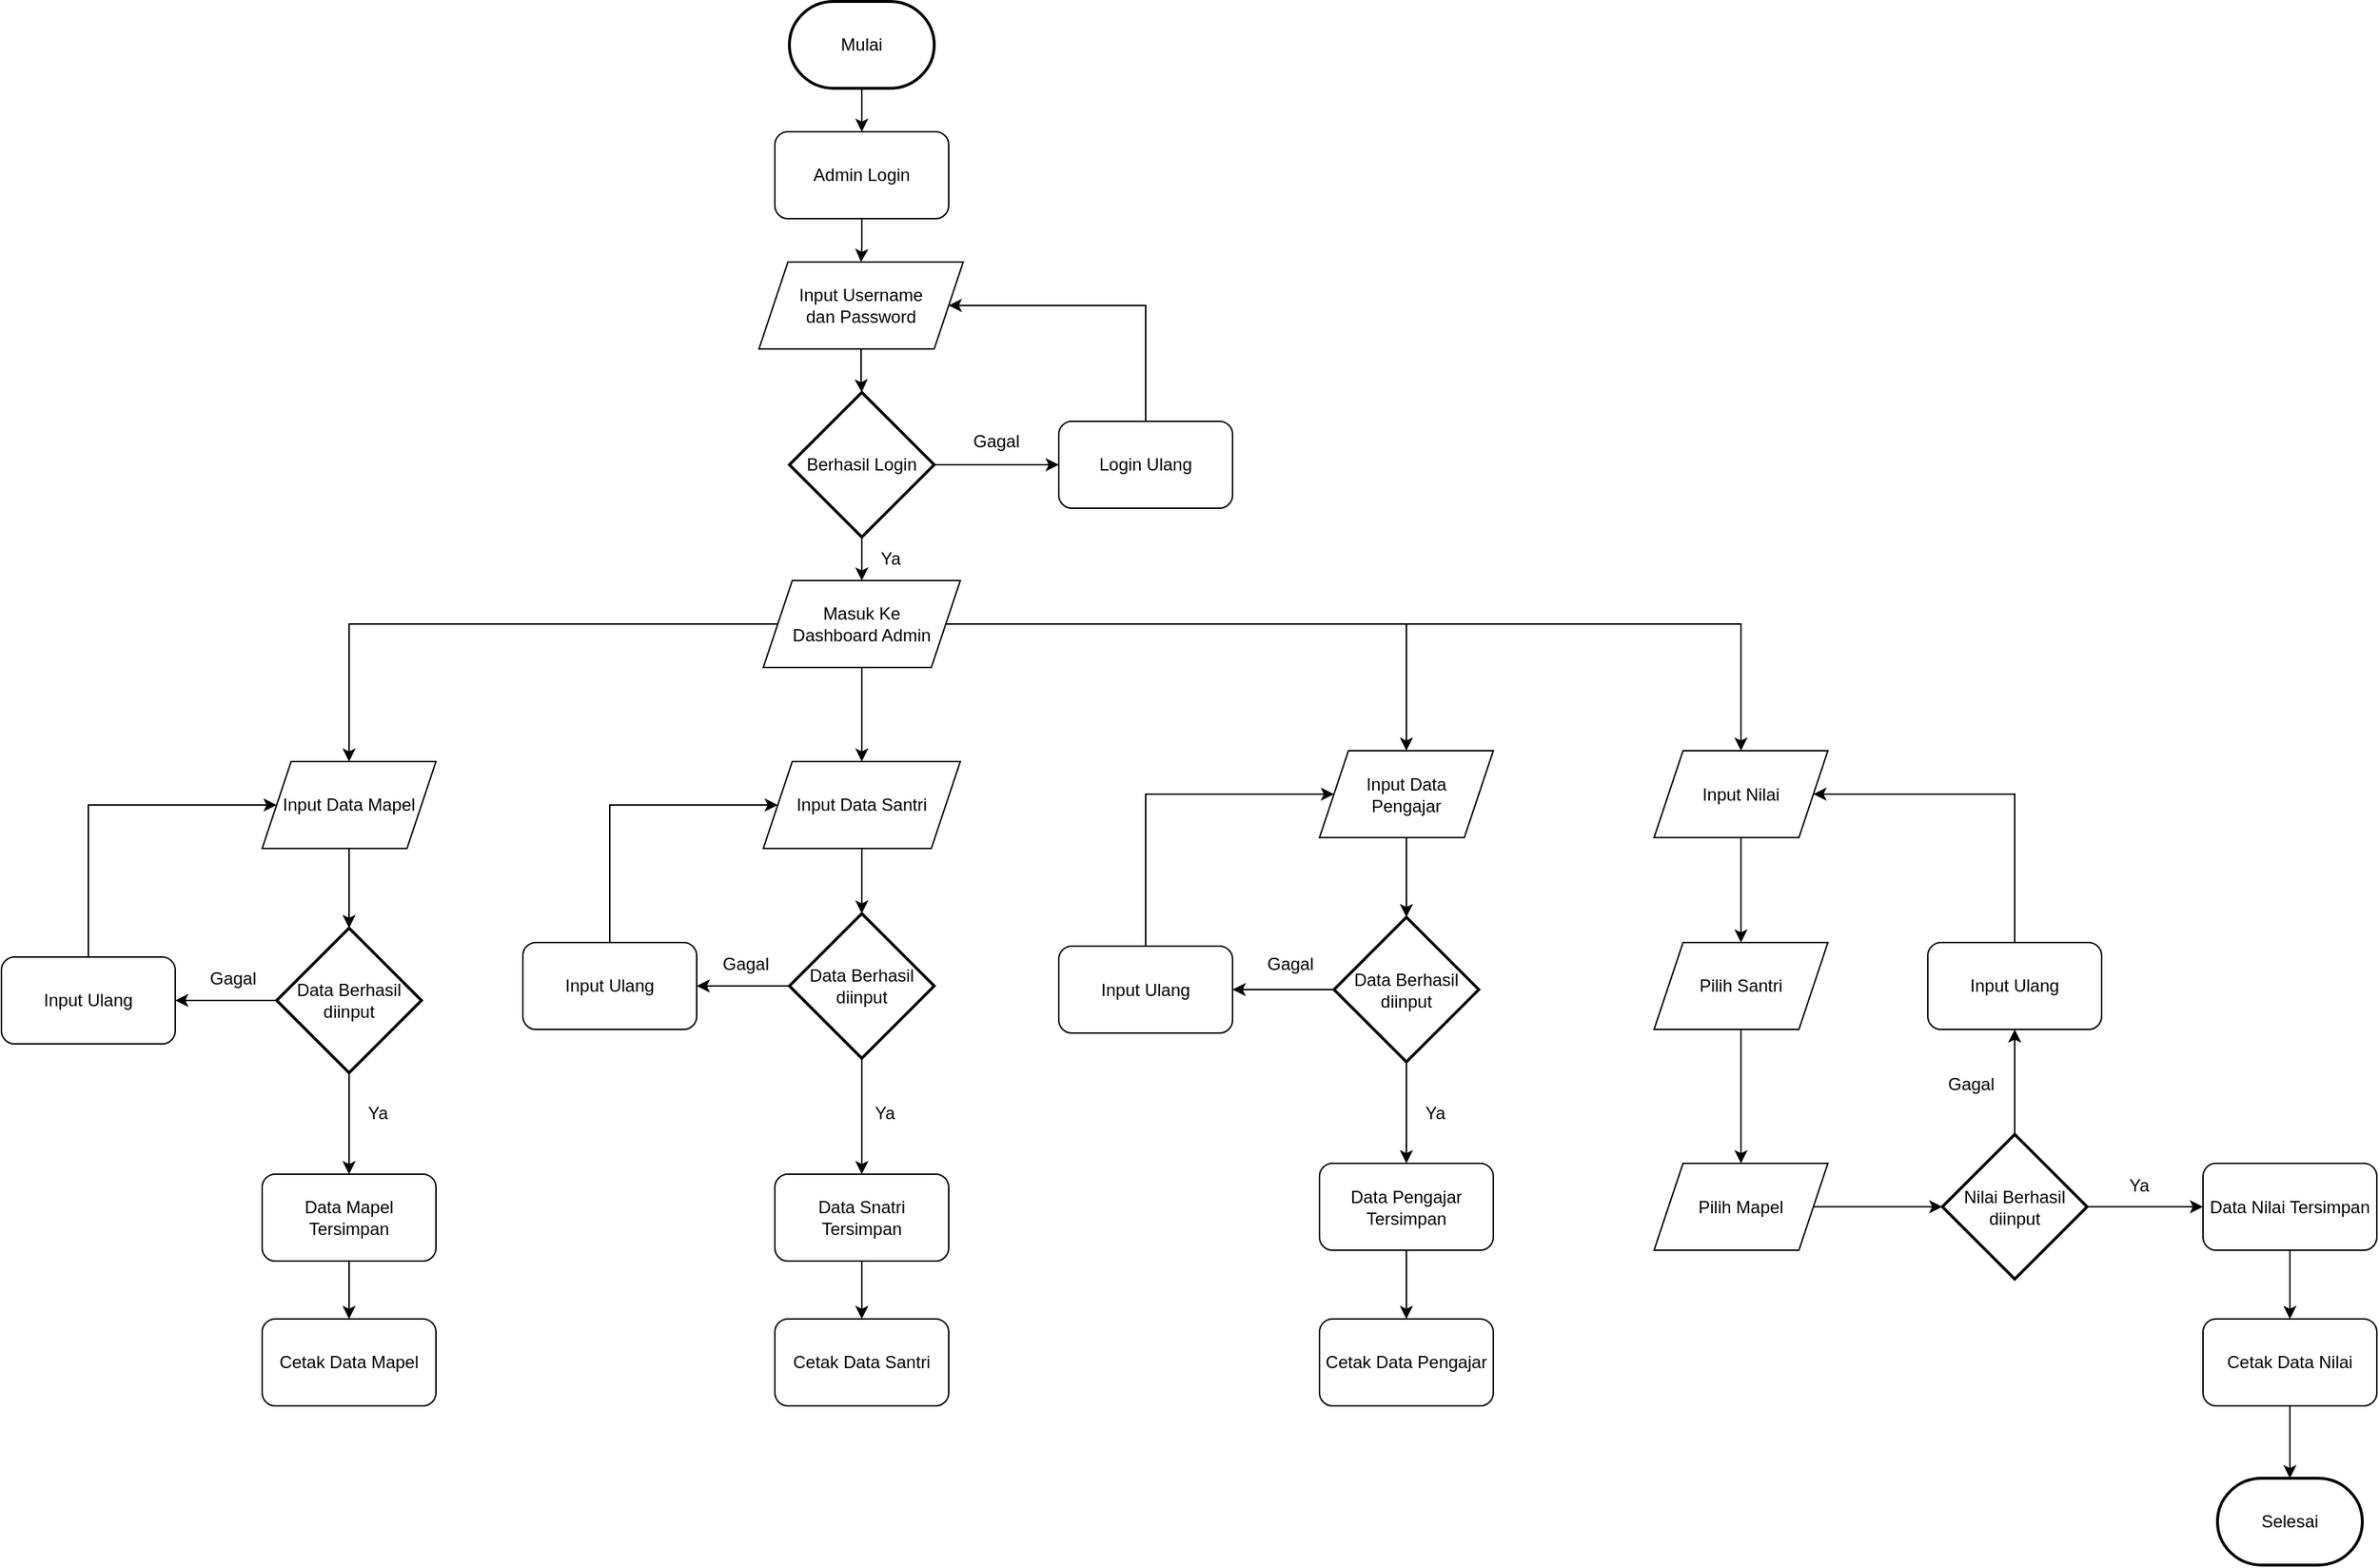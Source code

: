 <mxfile version="20.0.1" type="device"><diagram id="i_PU-kI0I2jNWwdZqVGD" name="Page-1"><mxGraphModel dx="2952" dy="1223" grid="1" gridSize="10" guides="1" tooltips="1" connect="1" arrows="1" fold="1" page="1" pageScale="1" pageWidth="827" pageHeight="1169" math="0" shadow="0"><root><mxCell id="0"/><mxCell id="1" parent="0"/><mxCell id="E5Xw_hPLVmj9Cg_2taMq-15" style="edgeStyle=orthogonalEdgeStyle;rounded=0;orthogonalLoop=1;jettySize=auto;html=1;" edge="1" parent="1" source="E5Xw_hPLVmj9Cg_2taMq-6" target="E5Xw_hPLVmj9Cg_2taMq-13"><mxGeometry relative="1" as="geometry"/></mxCell><mxCell id="E5Xw_hPLVmj9Cg_2taMq-16" style="edgeStyle=orthogonalEdgeStyle;rounded=0;orthogonalLoop=1;jettySize=auto;html=1;" edge="1" parent="1" source="E5Xw_hPLVmj9Cg_2taMq-6" target="E5Xw_hPLVmj9Cg_2taMq-12"><mxGeometry relative="1" as="geometry"/></mxCell><mxCell id="E5Xw_hPLVmj9Cg_2taMq-6" value="Berhasil Login" style="strokeWidth=2;html=1;shape=mxgraph.flowchart.decision;whiteSpace=wrap;" vertex="1" parent="1"><mxGeometry x="364" y="330" width="100" height="100" as="geometry"/></mxCell><mxCell id="E5Xw_hPLVmj9Cg_2taMq-18" style="edgeStyle=orthogonalEdgeStyle;rounded=0;orthogonalLoop=1;jettySize=auto;html=1;" edge="1" parent="1" source="E5Xw_hPLVmj9Cg_2taMq-8" target="E5Xw_hPLVmj9Cg_2taMq-11"><mxGeometry relative="1" as="geometry"/></mxCell><mxCell id="E5Xw_hPLVmj9Cg_2taMq-8" value="Admin Login" style="rounded=1;whiteSpace=wrap;html=1;" vertex="1" parent="1"><mxGeometry x="354" y="150" width="120" height="60" as="geometry"/></mxCell><mxCell id="E5Xw_hPLVmj9Cg_2taMq-19" style="edgeStyle=orthogonalEdgeStyle;rounded=0;orthogonalLoop=1;jettySize=auto;html=1;entryX=0.5;entryY=0;entryDx=0;entryDy=0;" edge="1" parent="1" source="E5Xw_hPLVmj9Cg_2taMq-9" target="E5Xw_hPLVmj9Cg_2taMq-8"><mxGeometry relative="1" as="geometry"/></mxCell><mxCell id="E5Xw_hPLVmj9Cg_2taMq-9" value="Mulai" style="strokeWidth=2;html=1;shape=mxgraph.flowchart.terminator;whiteSpace=wrap;" vertex="1" parent="1"><mxGeometry x="364" y="60" width="100" height="60" as="geometry"/></mxCell><mxCell id="E5Xw_hPLVmj9Cg_2taMq-17" style="edgeStyle=orthogonalEdgeStyle;rounded=0;orthogonalLoop=1;jettySize=auto;html=1;" edge="1" parent="1" source="E5Xw_hPLVmj9Cg_2taMq-11" target="E5Xw_hPLVmj9Cg_2taMq-6"><mxGeometry relative="1" as="geometry"/></mxCell><mxCell id="E5Xw_hPLVmj9Cg_2taMq-11" value="&lt;span style=&quot;&quot;&gt;Input Username &lt;br&gt;dan Password&lt;/span&gt;" style="shape=parallelogram;perimeter=parallelogramPerimeter;whiteSpace=wrap;html=1;fixedSize=1;" vertex="1" parent="1"><mxGeometry x="343" y="240" width="141" height="60" as="geometry"/></mxCell><mxCell id="E5Xw_hPLVmj9Cg_2taMq-21" style="edgeStyle=orthogonalEdgeStyle;rounded=0;orthogonalLoop=1;jettySize=auto;html=1;" edge="1" parent="1" source="E5Xw_hPLVmj9Cg_2taMq-12" target="E5Xw_hPLVmj9Cg_2taMq-20"><mxGeometry relative="1" as="geometry"/></mxCell><mxCell id="E5Xw_hPLVmj9Cg_2taMq-34" style="edgeStyle=orthogonalEdgeStyle;rounded=0;orthogonalLoop=1;jettySize=auto;html=1;entryX=0.5;entryY=0;entryDx=0;entryDy=0;" edge="1" parent="1" source="E5Xw_hPLVmj9Cg_2taMq-12" target="E5Xw_hPLVmj9Cg_2taMq-32"><mxGeometry relative="1" as="geometry"/></mxCell><mxCell id="E5Xw_hPLVmj9Cg_2taMq-57" style="edgeStyle=orthogonalEdgeStyle;rounded=0;orthogonalLoop=1;jettySize=auto;html=1;entryX=0.5;entryY=0;entryDx=0;entryDy=0;" edge="1" parent="1" source="E5Xw_hPLVmj9Cg_2taMq-12" target="E5Xw_hPLVmj9Cg_2taMq-50"><mxGeometry relative="1" as="geometry"/></mxCell><mxCell id="E5Xw_hPLVmj9Cg_2taMq-67" style="edgeStyle=orthogonalEdgeStyle;rounded=0;orthogonalLoop=1;jettySize=auto;html=1;" edge="1" parent="1" source="E5Xw_hPLVmj9Cg_2taMq-12" target="E5Xw_hPLVmj9Cg_2taMq-60"><mxGeometry relative="1" as="geometry"/></mxCell><mxCell id="E5Xw_hPLVmj9Cg_2taMq-12" value="Masuk Ke&lt;br&gt;Dashboard Admin" style="shape=parallelogram;perimeter=parallelogramPerimeter;whiteSpace=wrap;html=1;fixedSize=1;" vertex="1" parent="1"><mxGeometry x="346" y="460" width="136" height="60" as="geometry"/></mxCell><mxCell id="E5Xw_hPLVmj9Cg_2taMq-14" style="edgeStyle=orthogonalEdgeStyle;rounded=0;orthogonalLoop=1;jettySize=auto;html=1;entryX=1;entryY=0.5;entryDx=0;entryDy=0;exitX=0.5;exitY=0;exitDx=0;exitDy=0;" edge="1" parent="1" source="E5Xw_hPLVmj9Cg_2taMq-13" target="E5Xw_hPLVmj9Cg_2taMq-11"><mxGeometry relative="1" as="geometry"><Array as="points"><mxPoint x="610" y="270"/></Array></mxGeometry></mxCell><mxCell id="E5Xw_hPLVmj9Cg_2taMq-13" value="Login Ulang" style="rounded=1;whiteSpace=wrap;html=1;" vertex="1" parent="1"><mxGeometry x="550" y="350" width="120" height="60" as="geometry"/></mxCell><mxCell id="E5Xw_hPLVmj9Cg_2taMq-23" style="edgeStyle=orthogonalEdgeStyle;rounded=0;orthogonalLoop=1;jettySize=auto;html=1;" edge="1" parent="1" source="E5Xw_hPLVmj9Cg_2taMq-20" target="E5Xw_hPLVmj9Cg_2taMq-22"><mxGeometry relative="1" as="geometry"/></mxCell><mxCell id="E5Xw_hPLVmj9Cg_2taMq-20" value="Input Data Santri" style="shape=parallelogram;perimeter=parallelogramPerimeter;whiteSpace=wrap;html=1;fixedSize=1;" vertex="1" parent="1"><mxGeometry x="346" y="585" width="136" height="60" as="geometry"/></mxCell><mxCell id="E5Xw_hPLVmj9Cg_2taMq-31" style="edgeStyle=orthogonalEdgeStyle;rounded=0;orthogonalLoop=1;jettySize=auto;html=1;" edge="1" parent="1" source="E5Xw_hPLVmj9Cg_2taMq-22" target="E5Xw_hPLVmj9Cg_2taMq-28"><mxGeometry relative="1" as="geometry"/></mxCell><mxCell id="E5Xw_hPLVmj9Cg_2taMq-43" style="edgeStyle=orthogonalEdgeStyle;rounded=0;orthogonalLoop=1;jettySize=auto;html=1;entryX=1;entryY=0.5;entryDx=0;entryDy=0;" edge="1" parent="1" source="E5Xw_hPLVmj9Cg_2taMq-22" target="E5Xw_hPLVmj9Cg_2taMq-24"><mxGeometry relative="1" as="geometry"/></mxCell><mxCell id="E5Xw_hPLVmj9Cg_2taMq-22" value="Data Berhasil&lt;br&gt;diinput" style="strokeWidth=2;html=1;shape=mxgraph.flowchart.decision;whiteSpace=wrap;" vertex="1" parent="1"><mxGeometry x="364" y="690" width="100" height="100" as="geometry"/></mxCell><mxCell id="E5Xw_hPLVmj9Cg_2taMq-44" style="edgeStyle=orthogonalEdgeStyle;rounded=0;orthogonalLoop=1;jettySize=auto;html=1;entryX=0;entryY=0.5;entryDx=0;entryDy=0;exitX=0.5;exitY=0;exitDx=0;exitDy=0;" edge="1" parent="1" source="E5Xw_hPLVmj9Cg_2taMq-24" target="E5Xw_hPLVmj9Cg_2taMq-20"><mxGeometry relative="1" as="geometry"><Array as="points"><mxPoint x="240" y="615"/></Array></mxGeometry></mxCell><mxCell id="E5Xw_hPLVmj9Cg_2taMq-24" value="Input Ulang" style="rounded=1;whiteSpace=wrap;html=1;" vertex="1" parent="1"><mxGeometry x="180" y="710" width="120" height="60" as="geometry"/></mxCell><mxCell id="E5Xw_hPLVmj9Cg_2taMq-86" style="edgeStyle=orthogonalEdgeStyle;rounded=0;orthogonalLoop=1;jettySize=auto;html=1;" edge="1" parent="1" source="E5Xw_hPLVmj9Cg_2taMq-28" target="E5Xw_hPLVmj9Cg_2taMq-82"><mxGeometry relative="1" as="geometry"/></mxCell><mxCell id="E5Xw_hPLVmj9Cg_2taMq-28" value="Data Snatri Tersimpan" style="rounded=1;whiteSpace=wrap;html=1;" vertex="1" parent="1"><mxGeometry x="354" y="870" width="120" height="60" as="geometry"/></mxCell><mxCell id="E5Xw_hPLVmj9Cg_2taMq-45" style="edgeStyle=orthogonalEdgeStyle;rounded=0;orthogonalLoop=1;jettySize=auto;html=1;" edge="1" parent="1" source="E5Xw_hPLVmj9Cg_2taMq-32" target="E5Xw_hPLVmj9Cg_2taMq-36"><mxGeometry relative="1" as="geometry"/></mxCell><mxCell id="E5Xw_hPLVmj9Cg_2taMq-32" value="Input Data Mapel" style="shape=parallelogram;perimeter=parallelogramPerimeter;whiteSpace=wrap;html=1;fixedSize=1;size=20;" vertex="1" parent="1"><mxGeometry y="585" width="120" height="60" as="geometry"/></mxCell><mxCell id="E5Xw_hPLVmj9Cg_2taMq-46" style="edgeStyle=orthogonalEdgeStyle;rounded=0;orthogonalLoop=1;jettySize=auto;html=1;" edge="1" parent="1" source="E5Xw_hPLVmj9Cg_2taMq-36" target="E5Xw_hPLVmj9Cg_2taMq-41"><mxGeometry relative="1" as="geometry"/></mxCell><mxCell id="E5Xw_hPLVmj9Cg_2taMq-47" style="edgeStyle=orthogonalEdgeStyle;rounded=0;orthogonalLoop=1;jettySize=auto;html=1;" edge="1" parent="1" source="E5Xw_hPLVmj9Cg_2taMq-36" target="E5Xw_hPLVmj9Cg_2taMq-38"><mxGeometry relative="1" as="geometry"/></mxCell><mxCell id="E5Xw_hPLVmj9Cg_2taMq-36" value="Data Berhasil&lt;br&gt;diinput" style="strokeWidth=2;html=1;shape=mxgraph.flowchart.decision;whiteSpace=wrap;" vertex="1" parent="1"><mxGeometry x="10" y="700" width="100" height="100" as="geometry"/></mxCell><mxCell id="E5Xw_hPLVmj9Cg_2taMq-48" style="edgeStyle=orthogonalEdgeStyle;rounded=0;orthogonalLoop=1;jettySize=auto;html=1;entryX=0;entryY=0.5;entryDx=0;entryDy=0;" edge="1" parent="1" source="E5Xw_hPLVmj9Cg_2taMq-38" target="E5Xw_hPLVmj9Cg_2taMq-32"><mxGeometry relative="1" as="geometry"><Array as="points"><mxPoint x="-120" y="615"/></Array></mxGeometry></mxCell><mxCell id="E5Xw_hPLVmj9Cg_2taMq-38" value="Input Ulang" style="rounded=1;whiteSpace=wrap;html=1;" vertex="1" parent="1"><mxGeometry x="-180" y="720" width="120" height="60" as="geometry"/></mxCell><mxCell id="E5Xw_hPLVmj9Cg_2taMq-87" style="edgeStyle=orthogonalEdgeStyle;rounded=0;orthogonalLoop=1;jettySize=auto;html=1;" edge="1" parent="1" source="E5Xw_hPLVmj9Cg_2taMq-41" target="E5Xw_hPLVmj9Cg_2taMq-81"><mxGeometry relative="1" as="geometry"/></mxCell><mxCell id="E5Xw_hPLVmj9Cg_2taMq-41" value="Data Mapel Tersimpan" style="rounded=1;whiteSpace=wrap;html=1;" vertex="1" parent="1"><mxGeometry y="870" width="120" height="60" as="geometry"/></mxCell><mxCell id="E5Xw_hPLVmj9Cg_2taMq-49" style="edgeStyle=orthogonalEdgeStyle;rounded=0;orthogonalLoop=1;jettySize=auto;html=1;" edge="1" source="E5Xw_hPLVmj9Cg_2taMq-50" target="E5Xw_hPLVmj9Cg_2taMq-53" parent="1"><mxGeometry relative="1" as="geometry"/></mxCell><mxCell id="E5Xw_hPLVmj9Cg_2taMq-50" value="Input Data&lt;br&gt;Pengajar" style="shape=parallelogram;perimeter=parallelogramPerimeter;whiteSpace=wrap;html=1;fixedSize=1;size=20;" vertex="1" parent="1"><mxGeometry x="730" y="577.5" width="120" height="60" as="geometry"/></mxCell><mxCell id="E5Xw_hPLVmj9Cg_2taMq-51" style="edgeStyle=orthogonalEdgeStyle;rounded=0;orthogonalLoop=1;jettySize=auto;html=1;" edge="1" source="E5Xw_hPLVmj9Cg_2taMq-53" target="E5Xw_hPLVmj9Cg_2taMq-56" parent="1"><mxGeometry relative="1" as="geometry"/></mxCell><mxCell id="E5Xw_hPLVmj9Cg_2taMq-52" style="edgeStyle=orthogonalEdgeStyle;rounded=0;orthogonalLoop=1;jettySize=auto;html=1;" edge="1" source="E5Xw_hPLVmj9Cg_2taMq-53" target="E5Xw_hPLVmj9Cg_2taMq-55" parent="1"><mxGeometry relative="1" as="geometry"/></mxCell><mxCell id="E5Xw_hPLVmj9Cg_2taMq-53" value="Data Berhasil&lt;br&gt;diinput" style="strokeWidth=2;html=1;shape=mxgraph.flowchart.decision;whiteSpace=wrap;" vertex="1" parent="1"><mxGeometry x="740" y="692.5" width="100" height="100" as="geometry"/></mxCell><mxCell id="E5Xw_hPLVmj9Cg_2taMq-54" style="edgeStyle=orthogonalEdgeStyle;rounded=0;orthogonalLoop=1;jettySize=auto;html=1;entryX=0;entryY=0.5;entryDx=0;entryDy=0;" edge="1" source="E5Xw_hPLVmj9Cg_2taMq-55" target="E5Xw_hPLVmj9Cg_2taMq-50" parent="1"><mxGeometry relative="1" as="geometry"><Array as="points"><mxPoint x="610" y="607.5"/></Array></mxGeometry></mxCell><mxCell id="E5Xw_hPLVmj9Cg_2taMq-55" value="Input Ulang" style="rounded=1;whiteSpace=wrap;html=1;" vertex="1" parent="1"><mxGeometry x="550" y="712.5" width="120" height="60" as="geometry"/></mxCell><mxCell id="E5Xw_hPLVmj9Cg_2taMq-88" style="edgeStyle=orthogonalEdgeStyle;rounded=0;orthogonalLoop=1;jettySize=auto;html=1;entryX=0.5;entryY=0;entryDx=0;entryDy=0;" edge="1" parent="1" source="E5Xw_hPLVmj9Cg_2taMq-56" target="E5Xw_hPLVmj9Cg_2taMq-83"><mxGeometry relative="1" as="geometry"/></mxCell><mxCell id="E5Xw_hPLVmj9Cg_2taMq-56" value="Data Pengajar Tersimpan" style="rounded=1;whiteSpace=wrap;html=1;" vertex="1" parent="1"><mxGeometry x="730" y="862.5" width="120" height="60" as="geometry"/></mxCell><mxCell id="E5Xw_hPLVmj9Cg_2taMq-72" style="edgeStyle=orthogonalEdgeStyle;rounded=0;orthogonalLoop=1;jettySize=auto;html=1;entryX=0.5;entryY=0;entryDx=0;entryDy=0;" edge="1" parent="1" source="E5Xw_hPLVmj9Cg_2taMq-60" target="E5Xw_hPLVmj9Cg_2taMq-68"><mxGeometry relative="1" as="geometry"/></mxCell><mxCell id="E5Xw_hPLVmj9Cg_2taMq-60" value="Input Nilai" style="shape=parallelogram;perimeter=parallelogramPerimeter;whiteSpace=wrap;html=1;fixedSize=1;size=20;" vertex="1" parent="1"><mxGeometry x="961" y="577.5" width="120" height="60" as="geometry"/></mxCell><mxCell id="E5Xw_hPLVmj9Cg_2taMq-73" style="edgeStyle=orthogonalEdgeStyle;rounded=0;orthogonalLoop=1;jettySize=auto;html=1;" edge="1" parent="1" source="E5Xw_hPLVmj9Cg_2taMq-68" target="E5Xw_hPLVmj9Cg_2taMq-69"><mxGeometry relative="1" as="geometry"/></mxCell><mxCell id="E5Xw_hPLVmj9Cg_2taMq-68" value="Pilih Santri" style="shape=parallelogram;perimeter=parallelogramPerimeter;whiteSpace=wrap;html=1;fixedSize=1;size=20;" vertex="1" parent="1"><mxGeometry x="961" y="710" width="120" height="60" as="geometry"/></mxCell><mxCell id="E5Xw_hPLVmj9Cg_2taMq-75" style="edgeStyle=orthogonalEdgeStyle;rounded=0;orthogonalLoop=1;jettySize=auto;html=1;entryX=0;entryY=0.5;entryDx=0;entryDy=0;entryPerimeter=0;" edge="1" parent="1" source="E5Xw_hPLVmj9Cg_2taMq-69" target="E5Xw_hPLVmj9Cg_2taMq-74"><mxGeometry relative="1" as="geometry"/></mxCell><mxCell id="E5Xw_hPLVmj9Cg_2taMq-69" value="Pilih Mapel" style="shape=parallelogram;perimeter=parallelogramPerimeter;whiteSpace=wrap;html=1;fixedSize=1;size=20;" vertex="1" parent="1"><mxGeometry x="961" y="862.5" width="120" height="60" as="geometry"/></mxCell><mxCell id="E5Xw_hPLVmj9Cg_2taMq-78" style="edgeStyle=orthogonalEdgeStyle;rounded=0;orthogonalLoop=1;jettySize=auto;html=1;entryX=0.5;entryY=1;entryDx=0;entryDy=0;" edge="1" parent="1" source="E5Xw_hPLVmj9Cg_2taMq-74" target="E5Xw_hPLVmj9Cg_2taMq-77"><mxGeometry relative="1" as="geometry"/></mxCell><mxCell id="E5Xw_hPLVmj9Cg_2taMq-79" style="edgeStyle=orthogonalEdgeStyle;rounded=0;orthogonalLoop=1;jettySize=auto;html=1;entryX=0;entryY=0.5;entryDx=0;entryDy=0;" edge="1" parent="1" source="E5Xw_hPLVmj9Cg_2taMq-74" target="E5Xw_hPLVmj9Cg_2taMq-76"><mxGeometry relative="1" as="geometry"/></mxCell><mxCell id="E5Xw_hPLVmj9Cg_2taMq-74" value="Nilai Berhasil&lt;br&gt;diinput" style="strokeWidth=2;html=1;shape=mxgraph.flowchart.decision;whiteSpace=wrap;" vertex="1" parent="1"><mxGeometry x="1160" y="842.5" width="100" height="100" as="geometry"/></mxCell><mxCell id="E5Xw_hPLVmj9Cg_2taMq-85" style="edgeStyle=orthogonalEdgeStyle;rounded=0;orthogonalLoop=1;jettySize=auto;html=1;entryX=0.5;entryY=0;entryDx=0;entryDy=0;" edge="1" parent="1" source="E5Xw_hPLVmj9Cg_2taMq-76" target="E5Xw_hPLVmj9Cg_2taMq-84"><mxGeometry relative="1" as="geometry"/></mxCell><mxCell id="E5Xw_hPLVmj9Cg_2taMq-76" value="Data Nilai Tersimpan" style="rounded=1;whiteSpace=wrap;html=1;" vertex="1" parent="1"><mxGeometry x="1340" y="862.5" width="120" height="60" as="geometry"/></mxCell><mxCell id="E5Xw_hPLVmj9Cg_2taMq-80" style="edgeStyle=orthogonalEdgeStyle;rounded=0;orthogonalLoop=1;jettySize=auto;html=1;entryX=1;entryY=0.5;entryDx=0;entryDy=0;" edge="1" parent="1" source="E5Xw_hPLVmj9Cg_2taMq-77" target="E5Xw_hPLVmj9Cg_2taMq-60"><mxGeometry relative="1" as="geometry"><Array as="points"><mxPoint x="1210" y="608"/></Array></mxGeometry></mxCell><mxCell id="E5Xw_hPLVmj9Cg_2taMq-77" value="Input Ulang" style="rounded=1;whiteSpace=wrap;html=1;" vertex="1" parent="1"><mxGeometry x="1150" y="710" width="120" height="60" as="geometry"/></mxCell><mxCell id="E5Xw_hPLVmj9Cg_2taMq-81" value="Cetak Data Mapel" style="rounded=1;whiteSpace=wrap;html=1;" vertex="1" parent="1"><mxGeometry y="970" width="120" height="60" as="geometry"/></mxCell><mxCell id="E5Xw_hPLVmj9Cg_2taMq-82" value="Cetak Data Santri" style="rounded=1;whiteSpace=wrap;html=1;" vertex="1" parent="1"><mxGeometry x="354" y="970" width="120" height="60" as="geometry"/></mxCell><mxCell id="E5Xw_hPLVmj9Cg_2taMq-83" value="Cetak Data Pengajar" style="rounded=1;whiteSpace=wrap;html=1;" vertex="1" parent="1"><mxGeometry x="730" y="970" width="120" height="60" as="geometry"/></mxCell><mxCell id="E5Xw_hPLVmj9Cg_2taMq-90" style="edgeStyle=orthogonalEdgeStyle;rounded=0;orthogonalLoop=1;jettySize=auto;html=1;entryX=0.5;entryY=0;entryDx=0;entryDy=0;entryPerimeter=0;" edge="1" parent="1" source="E5Xw_hPLVmj9Cg_2taMq-84" target="E5Xw_hPLVmj9Cg_2taMq-89"><mxGeometry relative="1" as="geometry"/></mxCell><mxCell id="E5Xw_hPLVmj9Cg_2taMq-84" value="Cetak Data Nilai" style="rounded=1;whiteSpace=wrap;html=1;" vertex="1" parent="1"><mxGeometry x="1340" y="970" width="120" height="60" as="geometry"/></mxCell><mxCell id="E5Xw_hPLVmj9Cg_2taMq-89" value="Selesai" style="strokeWidth=2;html=1;shape=mxgraph.flowchart.terminator;whiteSpace=wrap;" vertex="1" parent="1"><mxGeometry x="1350" y="1080" width="100" height="60" as="geometry"/></mxCell><mxCell id="E5Xw_hPLVmj9Cg_2taMq-91" value="Ya" style="text;html=1;strokeColor=none;fillColor=none;align=center;verticalAlign=middle;whiteSpace=wrap;rounded=0;" vertex="1" parent="1"><mxGeometry x="404" y="430" width="60" height="30" as="geometry"/></mxCell><mxCell id="E5Xw_hPLVmj9Cg_2taMq-92" value="Ya" style="text;html=1;strokeColor=none;fillColor=none;align=center;verticalAlign=middle;whiteSpace=wrap;rounded=0;" vertex="1" parent="1"><mxGeometry x="50" y="812.5" width="60" height="30" as="geometry"/></mxCell><mxCell id="E5Xw_hPLVmj9Cg_2taMq-93" value="Ya" style="text;html=1;strokeColor=none;fillColor=none;align=center;verticalAlign=middle;whiteSpace=wrap;rounded=0;" vertex="1" parent="1"><mxGeometry x="400" y="812.5" width="60" height="30" as="geometry"/></mxCell><mxCell id="E5Xw_hPLVmj9Cg_2taMq-94" value="Ya" style="text;html=1;strokeColor=none;fillColor=none;align=center;verticalAlign=middle;whiteSpace=wrap;rounded=0;" vertex="1" parent="1"><mxGeometry x="780" y="812.5" width="60" height="30" as="geometry"/></mxCell><mxCell id="E5Xw_hPLVmj9Cg_2taMq-95" value="Ya" style="text;html=1;strokeColor=none;fillColor=none;align=center;verticalAlign=middle;whiteSpace=wrap;rounded=0;" vertex="1" parent="1"><mxGeometry x="1266" y="862.5" width="60" height="30" as="geometry"/></mxCell><mxCell id="E5Xw_hPLVmj9Cg_2taMq-97" value="Gagal" style="text;html=1;strokeColor=none;fillColor=none;align=center;verticalAlign=middle;whiteSpace=wrap;rounded=0;" vertex="1" parent="1"><mxGeometry x="477" y="349" width="60" height="30" as="geometry"/></mxCell><mxCell id="E5Xw_hPLVmj9Cg_2taMq-102" value="Gagal" style="text;html=1;strokeColor=none;fillColor=none;align=center;verticalAlign=middle;whiteSpace=wrap;rounded=0;" vertex="1" parent="1"><mxGeometry x="304" y="710" width="60" height="30" as="geometry"/></mxCell><mxCell id="E5Xw_hPLVmj9Cg_2taMq-104" value="Gagal" style="text;html=1;strokeColor=none;fillColor=none;align=center;verticalAlign=middle;whiteSpace=wrap;rounded=0;" vertex="1" parent="1"><mxGeometry x="-50" y="720" width="60" height="30" as="geometry"/></mxCell><mxCell id="E5Xw_hPLVmj9Cg_2taMq-105" value="Gagal" style="text;html=1;strokeColor=none;fillColor=none;align=center;verticalAlign=middle;whiteSpace=wrap;rounded=0;" vertex="1" parent="1"><mxGeometry x="680" y="710" width="60" height="30" as="geometry"/></mxCell><mxCell id="E5Xw_hPLVmj9Cg_2taMq-107" value="Gagal" style="text;html=1;strokeColor=none;fillColor=none;align=center;verticalAlign=middle;whiteSpace=wrap;rounded=0;" vertex="1" parent="1"><mxGeometry x="1150" y="792.5" width="60" height="30" as="geometry"/></mxCell></root></mxGraphModel></diagram></mxfile>